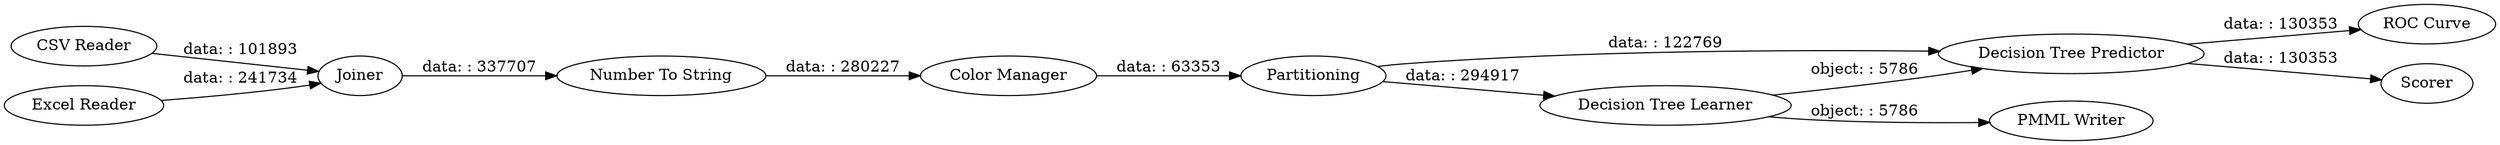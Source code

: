 digraph {
	"4438230081993936286_9" [label="Decision Tree Predictor"]
	"4438230081993936286_6" [label=Partitioning]
	"4438230081993936286_7" [label="Decision Tree Learner"]
	"4438230081993936286_10" [label="ROC Curve"]
	"4438230081993936286_5" [label="Color Manager"]
	"4438230081993936286_11" [label=Scorer]
	"4438230081993936286_4" [label="Number To String"]
	"4438230081993936286_1" [label="CSV Reader"]
	"4438230081993936286_3" [label=Joiner]
	"4438230081993936286_2" [label="Excel Reader"]
	"4438230081993936286_8" [label="PMML Writer"]
	"4438230081993936286_2" -> "4438230081993936286_3" [label="data: : 241734"]
	"4438230081993936286_9" -> "4438230081993936286_10" [label="data: : 130353"]
	"4438230081993936286_3" -> "4438230081993936286_4" [label="data: : 337707"]
	"4438230081993936286_1" -> "4438230081993936286_3" [label="data: : 101893"]
	"4438230081993936286_7" -> "4438230081993936286_8" [label="object: : 5786"]
	"4438230081993936286_7" -> "4438230081993936286_9" [label="object: : 5786"]
	"4438230081993936286_6" -> "4438230081993936286_7" [label="data: : 294917"]
	"4438230081993936286_6" -> "4438230081993936286_9" [label="data: : 122769"]
	"4438230081993936286_9" -> "4438230081993936286_11" [label="data: : 130353"]
	"4438230081993936286_5" -> "4438230081993936286_6" [label="data: : 63353"]
	"4438230081993936286_4" -> "4438230081993936286_5" [label="data: : 280227"]
	rankdir=LR
}
